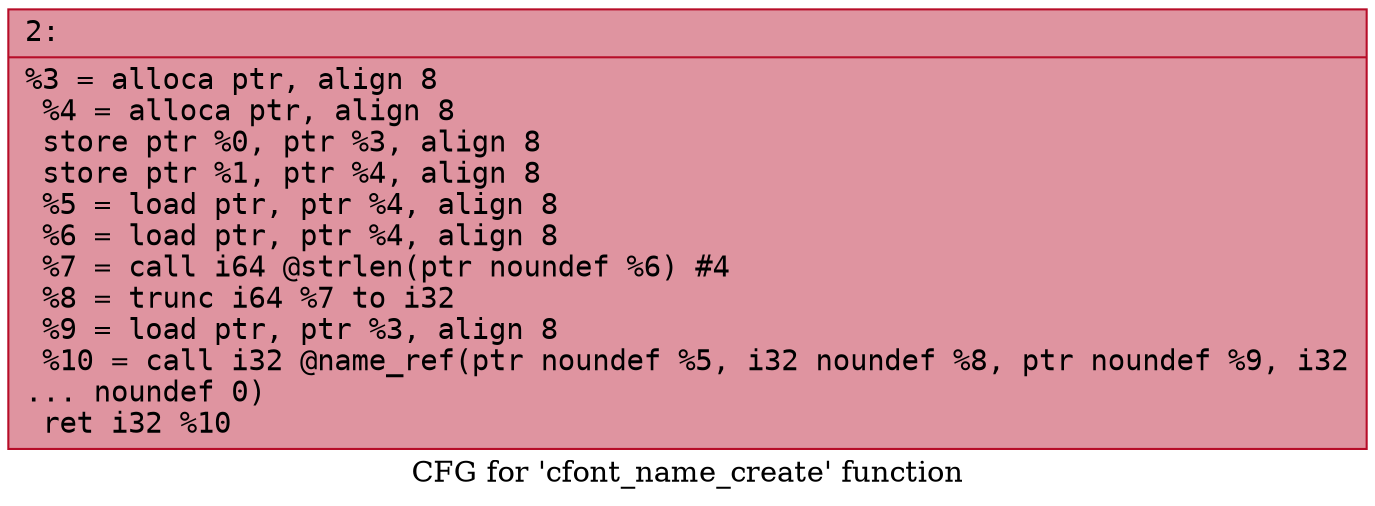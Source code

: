 digraph "CFG for 'cfont_name_create' function" {
	label="CFG for 'cfont_name_create' function";

	Node0x600001707610 [shape=record,color="#b70d28ff", style=filled, fillcolor="#b70d2870" fontname="Courier",label="{2:\l|  %3 = alloca ptr, align 8\l  %4 = alloca ptr, align 8\l  store ptr %0, ptr %3, align 8\l  store ptr %1, ptr %4, align 8\l  %5 = load ptr, ptr %4, align 8\l  %6 = load ptr, ptr %4, align 8\l  %7 = call i64 @strlen(ptr noundef %6) #4\l  %8 = trunc i64 %7 to i32\l  %9 = load ptr, ptr %3, align 8\l  %10 = call i32 @name_ref(ptr noundef %5, i32 noundef %8, ptr noundef %9, i32\l... noundef 0)\l  ret i32 %10\l}"];
}
